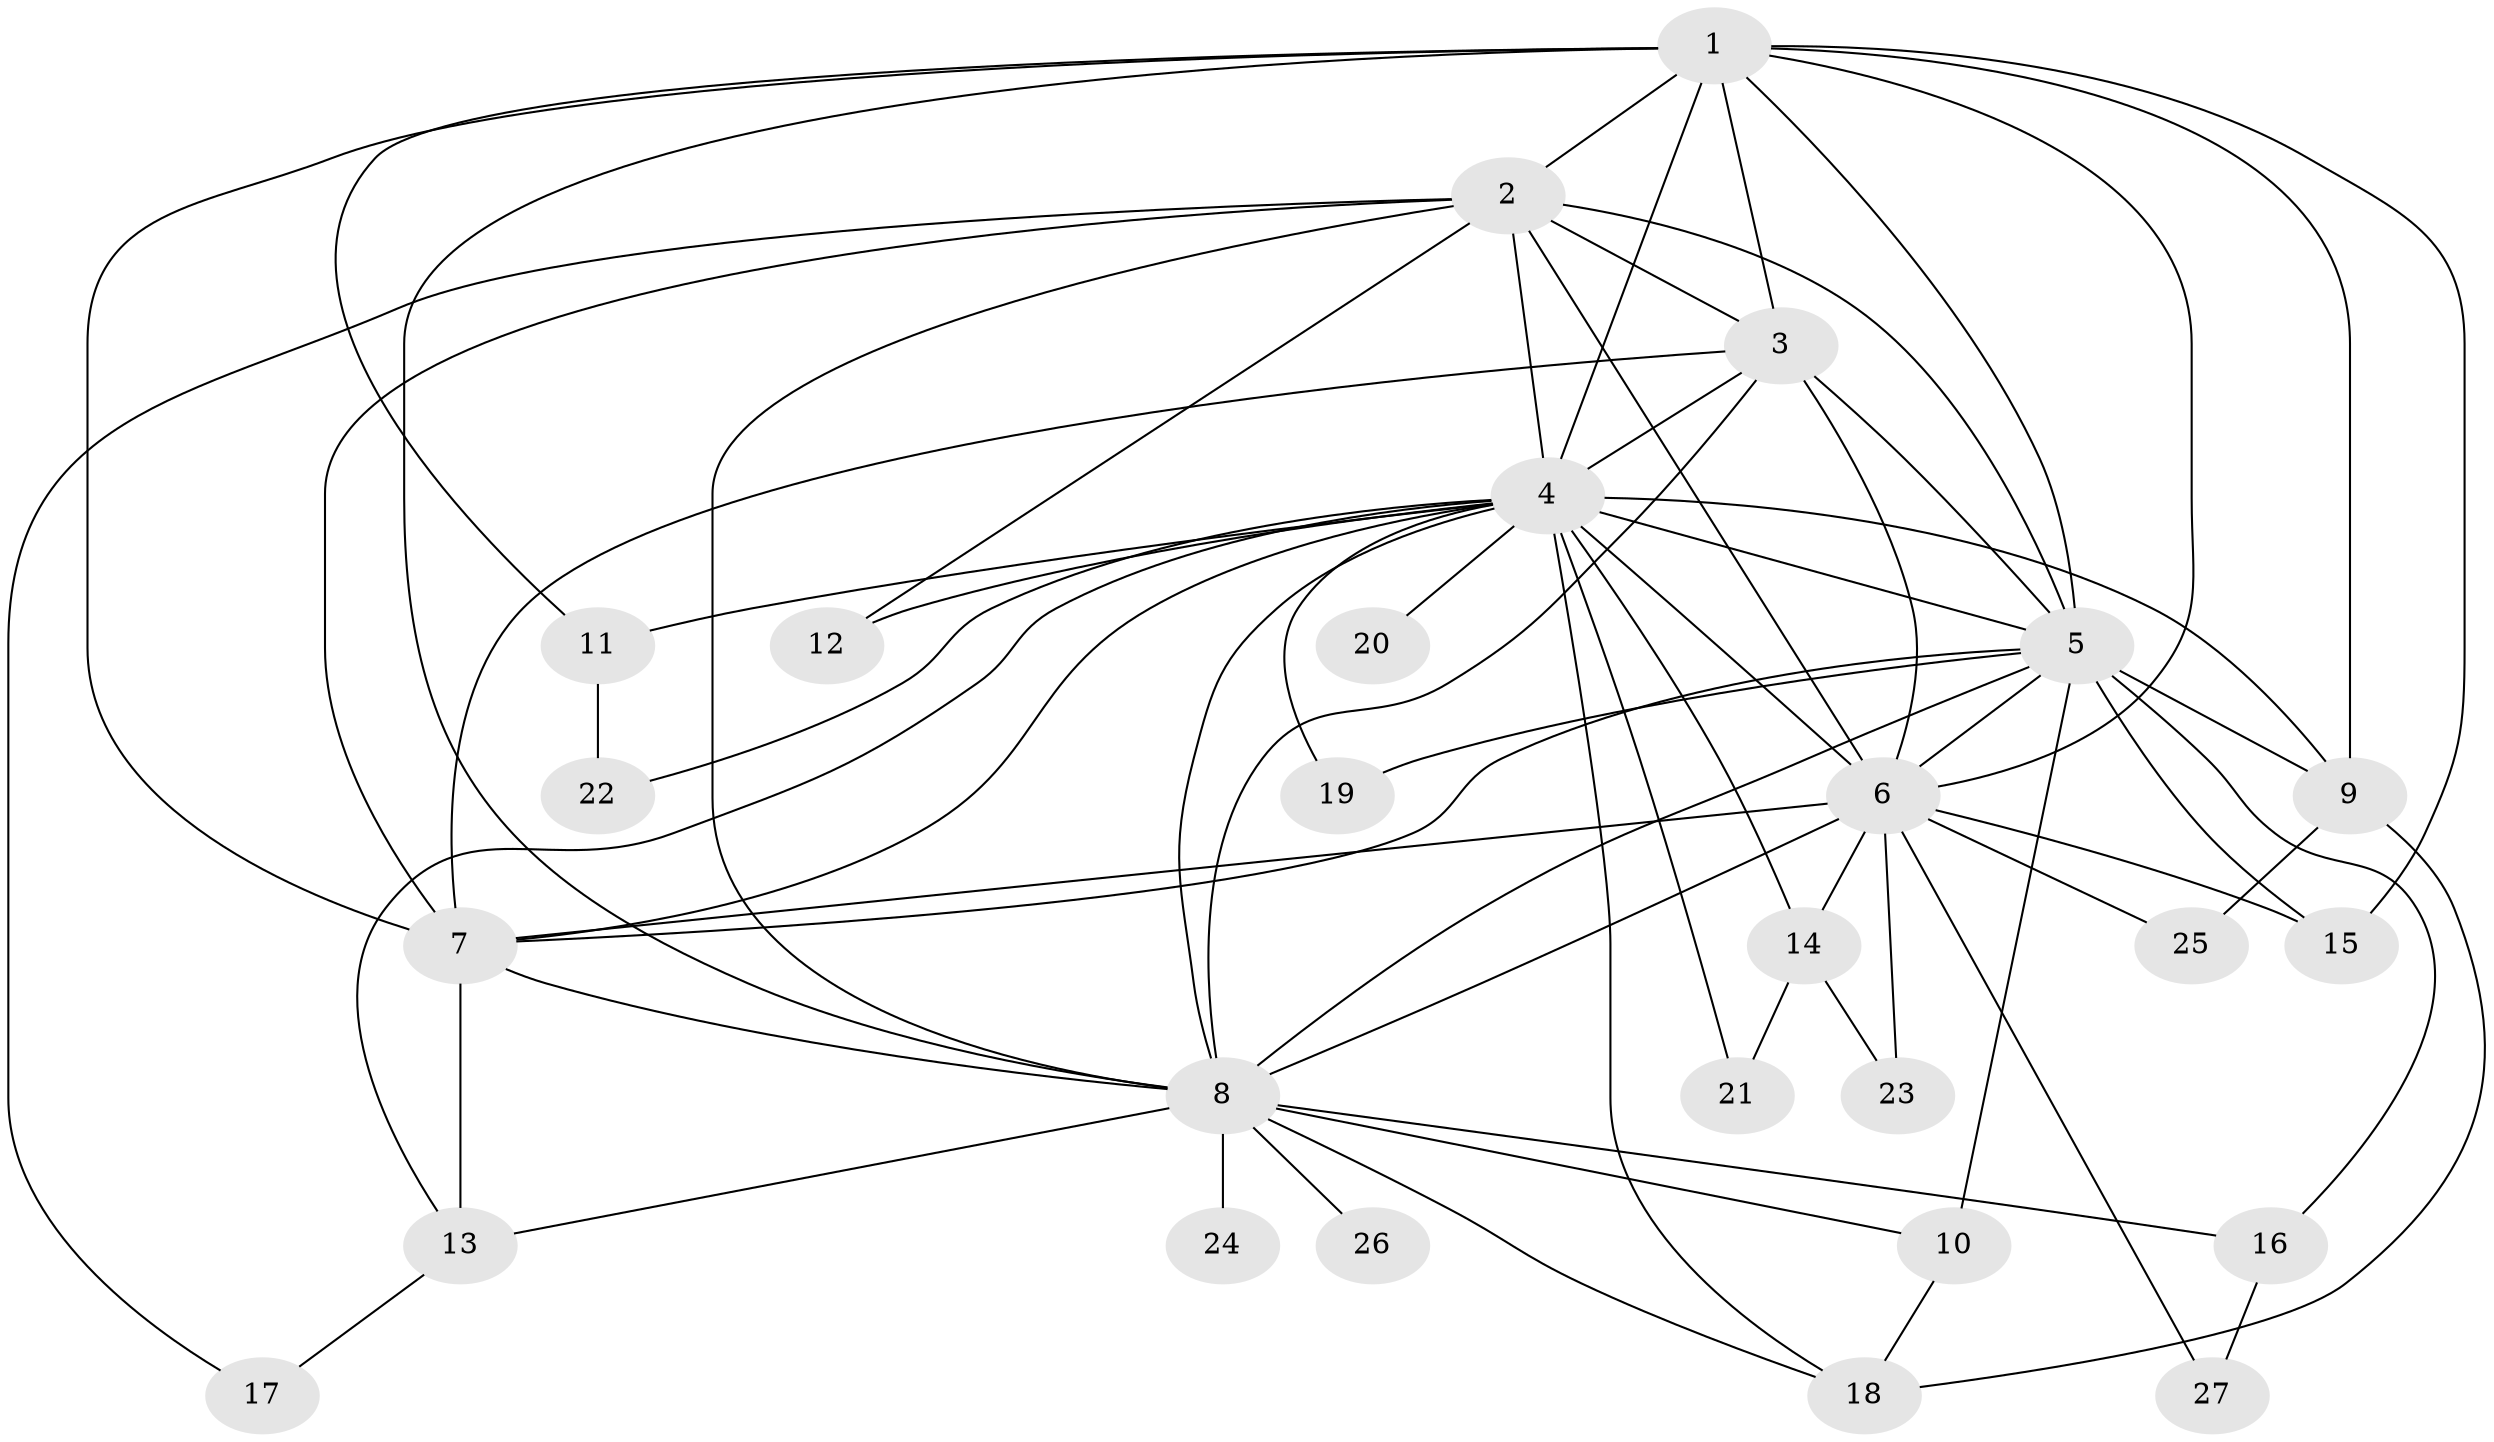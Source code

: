 // original degree distribution, {18: 0.018867924528301886, 13: 0.05660377358490566, 19: 0.018867924528301886, 20: 0.018867924528301886, 14: 0.05660377358490566, 15: 0.018867924528301886, 4: 0.11320754716981132, 2: 0.5471698113207547, 3: 0.1320754716981132, 6: 0.018867924528301886}
// Generated by graph-tools (version 1.1) at 2025/34/03/09/25 02:34:47]
// undirected, 27 vertices, 68 edges
graph export_dot {
graph [start="1"]
  node [color=gray90,style=filled];
  1;
  2;
  3;
  4;
  5;
  6;
  7;
  8;
  9;
  10;
  11;
  12;
  13;
  14;
  15;
  16;
  17;
  18;
  19;
  20;
  21;
  22;
  23;
  24;
  25;
  26;
  27;
  1 -- 2 [weight=1.0];
  1 -- 3 [weight=1.0];
  1 -- 4 [weight=3.0];
  1 -- 5 [weight=1.0];
  1 -- 6 [weight=2.0];
  1 -- 7 [weight=1.0];
  1 -- 8 [weight=3.0];
  1 -- 9 [weight=4.0];
  1 -- 11 [weight=1.0];
  1 -- 15 [weight=1.0];
  2 -- 3 [weight=1.0];
  2 -- 4 [weight=2.0];
  2 -- 5 [weight=2.0];
  2 -- 6 [weight=2.0];
  2 -- 7 [weight=1.0];
  2 -- 8 [weight=2.0];
  2 -- 12 [weight=1.0];
  2 -- 17 [weight=1.0];
  3 -- 4 [weight=9.0];
  3 -- 5 [weight=2.0];
  3 -- 6 [weight=3.0];
  3 -- 7 [weight=1.0];
  3 -- 8 [weight=2.0];
  4 -- 5 [weight=3.0];
  4 -- 6 [weight=3.0];
  4 -- 7 [weight=2.0];
  4 -- 8 [weight=2.0];
  4 -- 9 [weight=1.0];
  4 -- 11 [weight=2.0];
  4 -- 12 [weight=1.0];
  4 -- 13 [weight=1.0];
  4 -- 14 [weight=1.0];
  4 -- 18 [weight=1.0];
  4 -- 19 [weight=1.0];
  4 -- 20 [weight=2.0];
  4 -- 21 [weight=1.0];
  4 -- 22 [weight=1.0];
  5 -- 6 [weight=2.0];
  5 -- 7 [weight=1.0];
  5 -- 8 [weight=2.0];
  5 -- 9 [weight=1.0];
  5 -- 10 [weight=2.0];
  5 -- 15 [weight=1.0];
  5 -- 16 [weight=1.0];
  5 -- 19 [weight=1.0];
  6 -- 7 [weight=3.0];
  6 -- 8 [weight=4.0];
  6 -- 14 [weight=1.0];
  6 -- 15 [weight=1.0];
  6 -- 23 [weight=1.0];
  6 -- 25 [weight=1.0];
  6 -- 27 [weight=1.0];
  7 -- 8 [weight=2.0];
  7 -- 13 [weight=2.0];
  8 -- 10 [weight=1.0];
  8 -- 13 [weight=1.0];
  8 -- 16 [weight=1.0];
  8 -- 18 [weight=1.0];
  8 -- 24 [weight=2.0];
  8 -- 26 [weight=1.0];
  9 -- 18 [weight=1.0];
  9 -- 25 [weight=1.0];
  10 -- 18 [weight=1.0];
  11 -- 22 [weight=1.0];
  13 -- 17 [weight=1.0];
  14 -- 21 [weight=1.0];
  14 -- 23 [weight=1.0];
  16 -- 27 [weight=1.0];
}
